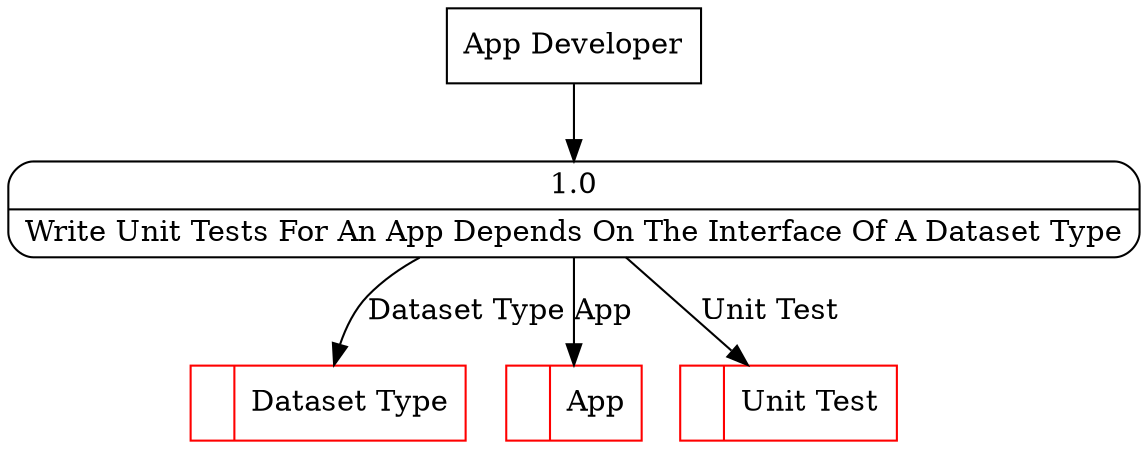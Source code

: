 digraph dfd2{ 
node[shape=record]
200 [label="<f0>  |<f1> Dataset Type " color=red];
201 [label="<f0>  |<f1> App " color=red];
202 [label="<f0>  |<f1> Unit Test " color=red];
203 [label="App Developer" shape=box];
204 [label="{<f0> 1.0|<f1> Write Unit Tests For An App Depends On The Interface Of A Dataset Type }" shape=Mrecord];
203 -> 204
204 -> 202 [label="Unit Test"]
204 -> 201 [label="App"]
204 -> 200 [label="Dataset Type"]
}